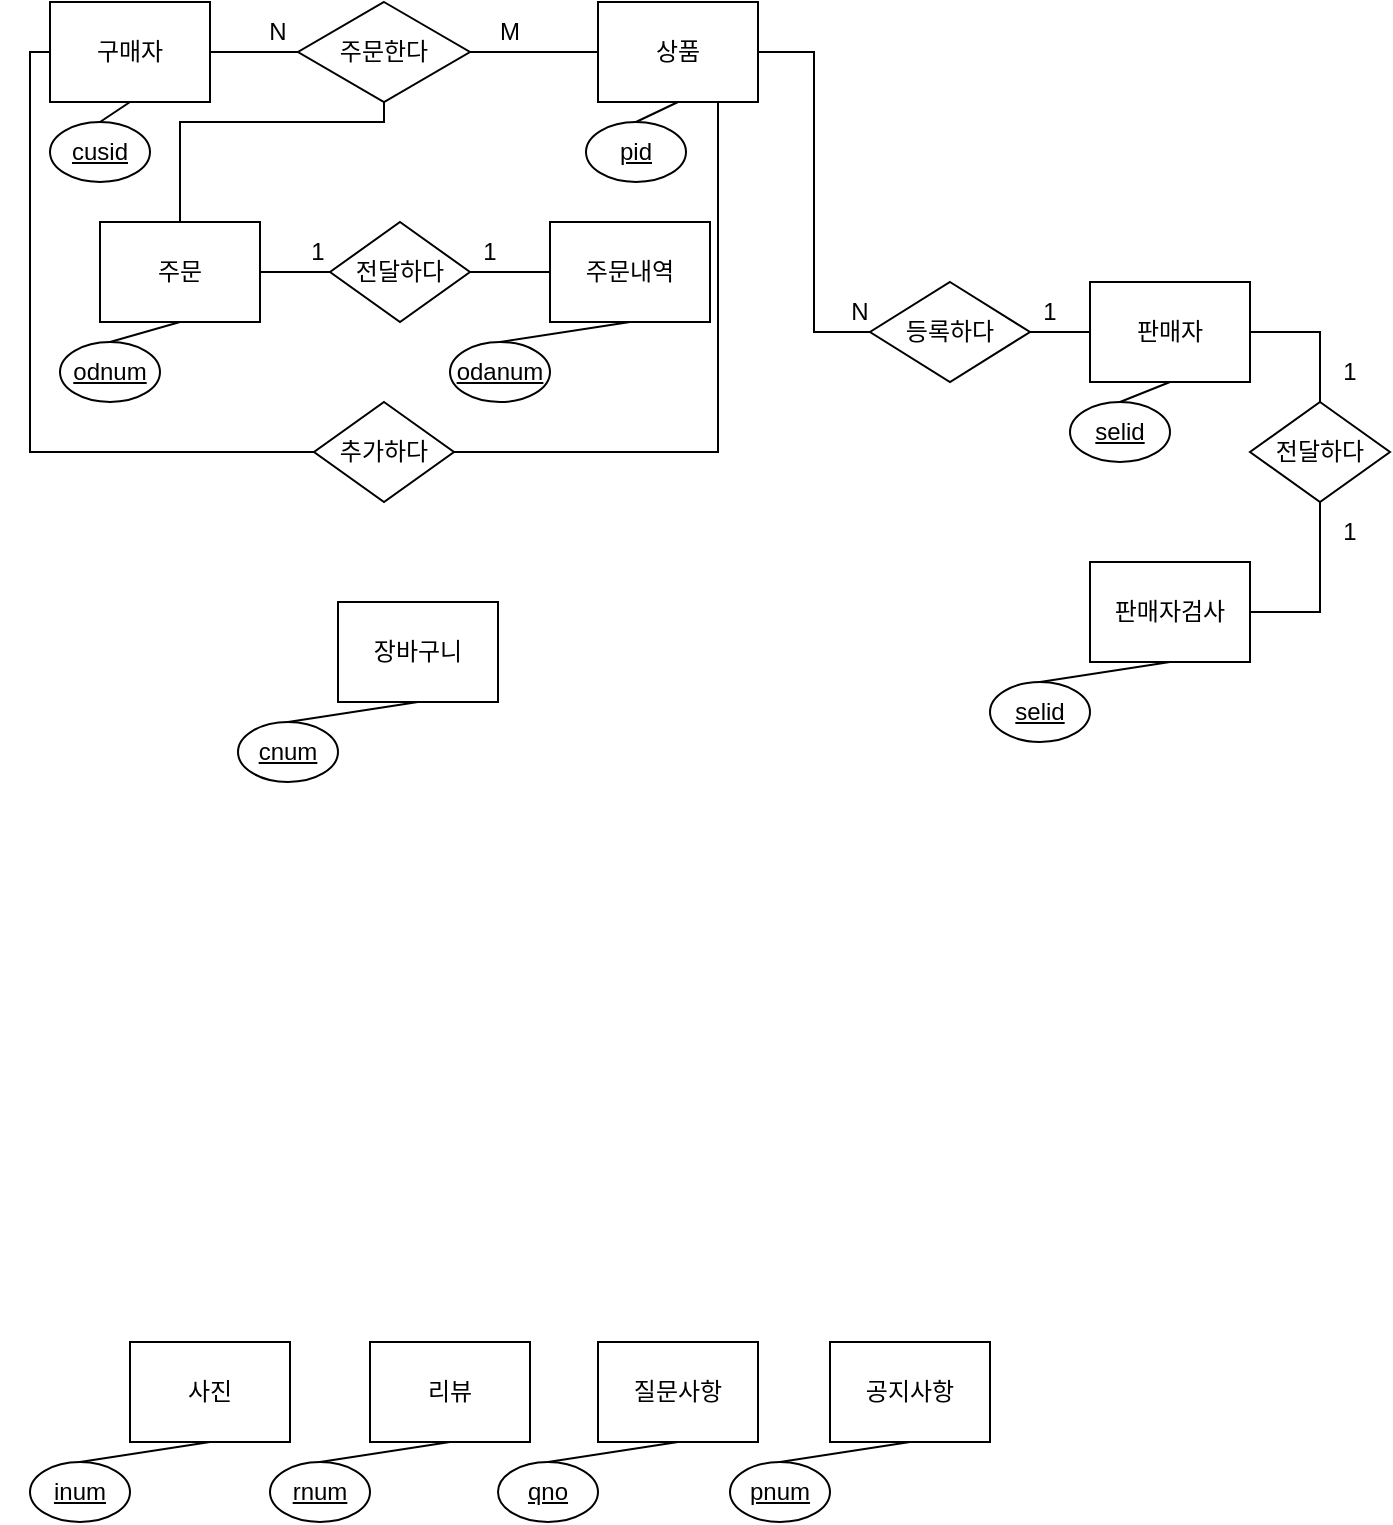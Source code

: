<mxfile version="16.5.6" type="github">
  <diagram id="3ubaDEm0hb08a8hIJgGj" name="Page-1">
    <mxGraphModel dx="852" dy="363" grid="1" gridSize="10" guides="1" tooltips="1" connect="1" arrows="1" fold="1" page="1" pageScale="1" pageWidth="827" pageHeight="1169" math="0" shadow="0">
      <root>
        <mxCell id="0" />
        <mxCell id="1" parent="0" />
        <mxCell id="yiM-oRdLQitEryWv0Pmn-25" value="" style="group" vertex="1" connectable="0" parent="1">
          <mxGeometry x="260" y="170" width="130" height="90" as="geometry" />
        </mxCell>
        <mxCell id="yiM-oRdLQitEryWv0Pmn-26" value="주문내역" style="rounded=0;whiteSpace=wrap;html=1;" vertex="1" parent="yiM-oRdLQitEryWv0Pmn-25">
          <mxGeometry x="50" width="80" height="50" as="geometry" />
        </mxCell>
        <mxCell id="yiM-oRdLQitEryWv0Pmn-27" value="odanum" style="ellipse;whiteSpace=wrap;html=1;align=center;fontStyle=4;" vertex="1" parent="yiM-oRdLQitEryWv0Pmn-25">
          <mxGeometry y="60" width="50" height="30" as="geometry" />
        </mxCell>
        <mxCell id="yiM-oRdLQitEryWv0Pmn-28" value="" style="endArrow=none;html=1;rounded=0;entryX=0.5;entryY=1;entryDx=0;entryDy=0;exitX=0.5;exitY=0;exitDx=0;exitDy=0;" edge="1" parent="yiM-oRdLQitEryWv0Pmn-25" source="yiM-oRdLQitEryWv0Pmn-27" target="yiM-oRdLQitEryWv0Pmn-26">
          <mxGeometry width="50" height="50" relative="1" as="geometry">
            <mxPoint x="300" y="160" as="sourcePoint" />
            <mxPoint x="350" y="110" as="targetPoint" />
          </mxGeometry>
        </mxCell>
        <mxCell id="yiM-oRdLQitEryWv0Pmn-79" value="1" style="text;html=1;strokeColor=none;fillColor=none;align=center;verticalAlign=middle;whiteSpace=wrap;rounded=0;" vertex="1" parent="yiM-oRdLQitEryWv0Pmn-25">
          <mxGeometry x="10" width="20" height="30" as="geometry" />
        </mxCell>
        <mxCell id="yiM-oRdLQitEryWv0Pmn-29" value="" style="group" vertex="1" connectable="0" parent="1">
          <mxGeometry x="400" y="730" width="130" height="90" as="geometry" />
        </mxCell>
        <mxCell id="yiM-oRdLQitEryWv0Pmn-30" value="공지사항" style="rounded=0;whiteSpace=wrap;html=1;" vertex="1" parent="yiM-oRdLQitEryWv0Pmn-29">
          <mxGeometry x="50" width="80" height="50" as="geometry" />
        </mxCell>
        <mxCell id="yiM-oRdLQitEryWv0Pmn-31" value="pnum" style="ellipse;whiteSpace=wrap;html=1;align=center;fontStyle=4;" vertex="1" parent="yiM-oRdLQitEryWv0Pmn-29">
          <mxGeometry y="60" width="50" height="30" as="geometry" />
        </mxCell>
        <mxCell id="yiM-oRdLQitEryWv0Pmn-32" value="" style="endArrow=none;html=1;rounded=0;entryX=0.5;entryY=1;entryDx=0;entryDy=0;exitX=0.5;exitY=0;exitDx=0;exitDy=0;" edge="1" parent="yiM-oRdLQitEryWv0Pmn-29" source="yiM-oRdLQitEryWv0Pmn-31" target="yiM-oRdLQitEryWv0Pmn-30">
          <mxGeometry width="50" height="50" relative="1" as="geometry">
            <mxPoint x="300" y="160" as="sourcePoint" />
            <mxPoint x="350" y="110" as="targetPoint" />
          </mxGeometry>
        </mxCell>
        <mxCell id="yiM-oRdLQitEryWv0Pmn-33" value="" style="group" vertex="1" connectable="0" parent="1">
          <mxGeometry x="154" y="360" width="130" height="90" as="geometry" />
        </mxCell>
        <mxCell id="yiM-oRdLQitEryWv0Pmn-34" value="장바구니" style="rounded=0;whiteSpace=wrap;html=1;" vertex="1" parent="yiM-oRdLQitEryWv0Pmn-33">
          <mxGeometry x="50" width="80" height="50" as="geometry" />
        </mxCell>
        <mxCell id="yiM-oRdLQitEryWv0Pmn-35" value="cnum" style="ellipse;whiteSpace=wrap;html=1;align=center;fontStyle=4;" vertex="1" parent="yiM-oRdLQitEryWv0Pmn-33">
          <mxGeometry y="60" width="50" height="30" as="geometry" />
        </mxCell>
        <mxCell id="yiM-oRdLQitEryWv0Pmn-36" value="" style="endArrow=none;html=1;rounded=0;entryX=0.5;entryY=1;entryDx=0;entryDy=0;exitX=0.5;exitY=0;exitDx=0;exitDy=0;" edge="1" parent="yiM-oRdLQitEryWv0Pmn-33" source="yiM-oRdLQitEryWv0Pmn-35" target="yiM-oRdLQitEryWv0Pmn-34">
          <mxGeometry width="50" height="50" relative="1" as="geometry">
            <mxPoint x="300" y="160" as="sourcePoint" />
            <mxPoint x="350" y="110" as="targetPoint" />
          </mxGeometry>
        </mxCell>
        <mxCell id="yiM-oRdLQitEryWv0Pmn-37" value="" style="group" vertex="1" connectable="0" parent="1">
          <mxGeometry x="284" y="730" width="130" height="90" as="geometry" />
        </mxCell>
        <mxCell id="yiM-oRdLQitEryWv0Pmn-38" value="질문사항" style="rounded=0;whiteSpace=wrap;html=1;" vertex="1" parent="yiM-oRdLQitEryWv0Pmn-37">
          <mxGeometry x="50" width="80" height="50" as="geometry" />
        </mxCell>
        <mxCell id="yiM-oRdLQitEryWv0Pmn-39" value="qno" style="ellipse;whiteSpace=wrap;html=1;align=center;fontStyle=4;" vertex="1" parent="yiM-oRdLQitEryWv0Pmn-37">
          <mxGeometry y="60" width="50" height="30" as="geometry" />
        </mxCell>
        <mxCell id="yiM-oRdLQitEryWv0Pmn-40" value="" style="endArrow=none;html=1;rounded=0;entryX=0.5;entryY=1;entryDx=0;entryDy=0;exitX=0.5;exitY=0;exitDx=0;exitDy=0;" edge="1" parent="yiM-oRdLQitEryWv0Pmn-37" source="yiM-oRdLQitEryWv0Pmn-39" target="yiM-oRdLQitEryWv0Pmn-38">
          <mxGeometry width="50" height="50" relative="1" as="geometry">
            <mxPoint x="300" y="160" as="sourcePoint" />
            <mxPoint x="350" y="110" as="targetPoint" />
          </mxGeometry>
        </mxCell>
        <mxCell id="yiM-oRdLQitEryWv0Pmn-41" value="" style="group" vertex="1" connectable="0" parent="1">
          <mxGeometry x="50" y="730" width="130" height="90" as="geometry" />
        </mxCell>
        <mxCell id="yiM-oRdLQitEryWv0Pmn-42" value="사진" style="rounded=0;whiteSpace=wrap;html=1;" vertex="1" parent="yiM-oRdLQitEryWv0Pmn-41">
          <mxGeometry x="50" width="80" height="50" as="geometry" />
        </mxCell>
        <mxCell id="yiM-oRdLQitEryWv0Pmn-43" value="inum" style="ellipse;whiteSpace=wrap;html=1;align=center;fontStyle=4;" vertex="1" parent="yiM-oRdLQitEryWv0Pmn-41">
          <mxGeometry y="60" width="50" height="30" as="geometry" />
        </mxCell>
        <mxCell id="yiM-oRdLQitEryWv0Pmn-44" value="" style="endArrow=none;html=1;rounded=0;entryX=0.5;entryY=1;entryDx=0;entryDy=0;exitX=0.5;exitY=0;exitDx=0;exitDy=0;" edge="1" parent="yiM-oRdLQitEryWv0Pmn-41" source="yiM-oRdLQitEryWv0Pmn-43" target="yiM-oRdLQitEryWv0Pmn-42">
          <mxGeometry width="50" height="50" relative="1" as="geometry">
            <mxPoint x="300" y="160" as="sourcePoint" />
            <mxPoint x="350" y="110" as="targetPoint" />
          </mxGeometry>
        </mxCell>
        <mxCell id="yiM-oRdLQitEryWv0Pmn-45" value="" style="group" vertex="1" connectable="0" parent="1">
          <mxGeometry x="530" y="340" width="130" height="90" as="geometry" />
        </mxCell>
        <mxCell id="yiM-oRdLQitEryWv0Pmn-46" value="판매자검사" style="rounded=0;whiteSpace=wrap;html=1;" vertex="1" parent="yiM-oRdLQitEryWv0Pmn-45">
          <mxGeometry x="50" width="80" height="50" as="geometry" />
        </mxCell>
        <mxCell id="yiM-oRdLQitEryWv0Pmn-47" value="selid" style="ellipse;whiteSpace=wrap;html=1;align=center;fontStyle=4;" vertex="1" parent="yiM-oRdLQitEryWv0Pmn-45">
          <mxGeometry y="60" width="50" height="30" as="geometry" />
        </mxCell>
        <mxCell id="yiM-oRdLQitEryWv0Pmn-48" value="" style="endArrow=none;html=1;rounded=0;entryX=0.5;entryY=1;entryDx=0;entryDy=0;exitX=0.5;exitY=0;exitDx=0;exitDy=0;" edge="1" parent="yiM-oRdLQitEryWv0Pmn-45" source="yiM-oRdLQitEryWv0Pmn-47" target="yiM-oRdLQitEryWv0Pmn-46">
          <mxGeometry width="50" height="50" relative="1" as="geometry">
            <mxPoint x="300" y="160" as="sourcePoint" />
            <mxPoint x="350" y="110" as="targetPoint" />
          </mxGeometry>
        </mxCell>
        <mxCell id="yiM-oRdLQitEryWv0Pmn-49" value="" style="group" vertex="1" connectable="0" parent="1">
          <mxGeometry x="170" y="730" width="130" height="90" as="geometry" />
        </mxCell>
        <mxCell id="yiM-oRdLQitEryWv0Pmn-50" value="리뷰" style="rounded=0;whiteSpace=wrap;html=1;" vertex="1" parent="yiM-oRdLQitEryWv0Pmn-49">
          <mxGeometry x="50" width="80" height="50" as="geometry" />
        </mxCell>
        <mxCell id="yiM-oRdLQitEryWv0Pmn-51" value="rnum" style="ellipse;whiteSpace=wrap;html=1;align=center;fontStyle=4;" vertex="1" parent="yiM-oRdLQitEryWv0Pmn-49">
          <mxGeometry y="60" width="50" height="30" as="geometry" />
        </mxCell>
        <mxCell id="yiM-oRdLQitEryWv0Pmn-52" value="" style="endArrow=none;html=1;rounded=0;entryX=0.5;entryY=1;entryDx=0;entryDy=0;exitX=0.5;exitY=0;exitDx=0;exitDy=0;" edge="1" parent="yiM-oRdLQitEryWv0Pmn-49" source="yiM-oRdLQitEryWv0Pmn-51" target="yiM-oRdLQitEryWv0Pmn-50">
          <mxGeometry width="50" height="50" relative="1" as="geometry">
            <mxPoint x="300" y="160" as="sourcePoint" />
            <mxPoint x="350" y="110" as="targetPoint" />
          </mxGeometry>
        </mxCell>
        <mxCell id="yiM-oRdLQitEryWv0Pmn-1" value="구매자" style="rounded=0;whiteSpace=wrap;html=1;" vertex="1" parent="1">
          <mxGeometry x="60" y="60" width="80" height="50" as="geometry" />
        </mxCell>
        <mxCell id="yiM-oRdLQitEryWv0Pmn-8" value="cusid" style="ellipse;whiteSpace=wrap;html=1;align=center;fontStyle=4;" vertex="1" parent="1">
          <mxGeometry x="60" y="120" width="50" height="30" as="geometry" />
        </mxCell>
        <mxCell id="yiM-oRdLQitEryWv0Pmn-10" value="" style="endArrow=none;html=1;rounded=0;entryX=0.5;entryY=1;entryDx=0;entryDy=0;exitX=0.5;exitY=0;exitDx=0;exitDy=0;" edge="1" parent="1" source="yiM-oRdLQitEryWv0Pmn-8" target="yiM-oRdLQitEryWv0Pmn-1">
          <mxGeometry width="50" height="50" relative="1" as="geometry">
            <mxPoint x="310" y="220" as="sourcePoint" />
            <mxPoint x="360" y="170" as="targetPoint" />
          </mxGeometry>
        </mxCell>
        <mxCell id="yiM-oRdLQitEryWv0Pmn-21" value="" style="group" vertex="1" connectable="0" parent="1">
          <mxGeometry x="35" y="170" width="130" height="90" as="geometry" />
        </mxCell>
        <mxCell id="yiM-oRdLQitEryWv0Pmn-22" value="주문" style="rounded=0;whiteSpace=wrap;html=1;" vertex="1" parent="yiM-oRdLQitEryWv0Pmn-21">
          <mxGeometry x="50" width="80" height="50" as="geometry" />
        </mxCell>
        <mxCell id="yiM-oRdLQitEryWv0Pmn-23" value="odnum" style="ellipse;whiteSpace=wrap;html=1;align=center;fontStyle=4;" vertex="1" parent="yiM-oRdLQitEryWv0Pmn-21">
          <mxGeometry x="30" y="60" width="50" height="30" as="geometry" />
        </mxCell>
        <mxCell id="yiM-oRdLQitEryWv0Pmn-24" value="" style="endArrow=none;html=1;rounded=0;entryX=0.5;entryY=1;entryDx=0;entryDy=0;exitX=0.5;exitY=0;exitDx=0;exitDy=0;" edge="1" parent="yiM-oRdLQitEryWv0Pmn-21" source="yiM-oRdLQitEryWv0Pmn-23" target="yiM-oRdLQitEryWv0Pmn-22">
          <mxGeometry width="50" height="50" relative="1" as="geometry">
            <mxPoint x="300" y="160" as="sourcePoint" />
            <mxPoint x="350" y="110" as="targetPoint" />
          </mxGeometry>
        </mxCell>
        <mxCell id="yiM-oRdLQitEryWv0Pmn-53" value="" style="group" vertex="1" connectable="0" parent="1">
          <mxGeometry x="284" y="60" width="130" height="90" as="geometry" />
        </mxCell>
        <mxCell id="yiM-oRdLQitEryWv0Pmn-18" value="상품" style="rounded=0;whiteSpace=wrap;html=1;" vertex="1" parent="yiM-oRdLQitEryWv0Pmn-53">
          <mxGeometry x="50" width="80" height="50" as="geometry" />
        </mxCell>
        <mxCell id="yiM-oRdLQitEryWv0Pmn-19" value="pid" style="ellipse;whiteSpace=wrap;html=1;align=center;fontStyle=4;" vertex="1" parent="yiM-oRdLQitEryWv0Pmn-53">
          <mxGeometry x="44" y="60" width="50" height="30" as="geometry" />
        </mxCell>
        <mxCell id="yiM-oRdLQitEryWv0Pmn-20" value="" style="endArrow=none;html=1;rounded=0;entryX=0.5;entryY=1;entryDx=0;entryDy=0;exitX=0.5;exitY=0;exitDx=0;exitDy=0;" edge="1" parent="yiM-oRdLQitEryWv0Pmn-53" source="yiM-oRdLQitEryWv0Pmn-19" target="yiM-oRdLQitEryWv0Pmn-18">
          <mxGeometry width="50" height="50" relative="1" as="geometry">
            <mxPoint x="300" y="160" as="sourcePoint" />
            <mxPoint x="350" y="110" as="targetPoint" />
          </mxGeometry>
        </mxCell>
        <mxCell id="yiM-oRdLQitEryWv0Pmn-13" value="판매자" style="rounded=0;whiteSpace=wrap;html=1;" vertex="1" parent="1">
          <mxGeometry x="580" y="200" width="80" height="50" as="geometry" />
        </mxCell>
        <mxCell id="yiM-oRdLQitEryWv0Pmn-14" value="selid" style="ellipse;whiteSpace=wrap;html=1;align=center;fontStyle=4;" vertex="1" parent="1">
          <mxGeometry x="570" y="260" width="50" height="30" as="geometry" />
        </mxCell>
        <mxCell id="yiM-oRdLQitEryWv0Pmn-15" value="" style="endArrow=none;html=1;rounded=0;entryX=0.5;entryY=1;entryDx=0;entryDy=0;exitX=0.5;exitY=0;exitDx=0;exitDy=0;" edge="1" parent="1" source="yiM-oRdLQitEryWv0Pmn-14" target="yiM-oRdLQitEryWv0Pmn-13">
          <mxGeometry width="50" height="50" relative="1" as="geometry">
            <mxPoint x="830" y="370" as="sourcePoint" />
            <mxPoint x="620" y="260" as="targetPoint" />
          </mxGeometry>
        </mxCell>
        <mxCell id="yiM-oRdLQitEryWv0Pmn-55" value="주문한다" style="rhombus;whiteSpace=wrap;html=1;" vertex="1" parent="1">
          <mxGeometry x="184" y="60" width="86" height="50" as="geometry" />
        </mxCell>
        <mxCell id="yiM-oRdLQitEryWv0Pmn-56" value="" style="endArrow=none;html=1;rounded=0;entryX=0;entryY=0.5;entryDx=0;entryDy=0;exitX=1;exitY=0.5;exitDx=0;exitDy=0;" edge="1" parent="1" source="yiM-oRdLQitEryWv0Pmn-1" target="yiM-oRdLQitEryWv0Pmn-55">
          <mxGeometry width="50" height="50" relative="1" as="geometry">
            <mxPoint x="340" y="190" as="sourcePoint" />
            <mxPoint x="390" y="140" as="targetPoint" />
          </mxGeometry>
        </mxCell>
        <mxCell id="yiM-oRdLQitEryWv0Pmn-58" value="N" style="text;html=1;strokeColor=none;fillColor=none;align=center;verticalAlign=middle;whiteSpace=wrap;rounded=0;" vertex="1" parent="1">
          <mxGeometry x="164" y="60" width="20" height="30" as="geometry" />
        </mxCell>
        <mxCell id="yiM-oRdLQitEryWv0Pmn-62" value="" style="endArrow=none;html=1;rounded=0;entryX=0.5;entryY=1;entryDx=0;entryDy=0;exitX=0.5;exitY=0;exitDx=0;exitDy=0;edgeStyle=orthogonalEdgeStyle;" edge="1" parent="1" source="yiM-oRdLQitEryWv0Pmn-22" target="yiM-oRdLQitEryWv0Pmn-55">
          <mxGeometry width="50" height="50" relative="1" as="geometry">
            <mxPoint x="340" y="190" as="sourcePoint" />
            <mxPoint x="390" y="140" as="targetPoint" />
            <Array as="points">
              <mxPoint x="125" y="120" />
              <mxPoint x="227" y="120" />
            </Array>
          </mxGeometry>
        </mxCell>
        <mxCell id="yiM-oRdLQitEryWv0Pmn-63" value="등록하다" style="rhombus;whiteSpace=wrap;html=1;" vertex="1" parent="1">
          <mxGeometry x="470" y="200" width="80" height="50" as="geometry" />
        </mxCell>
        <mxCell id="yiM-oRdLQitEryWv0Pmn-61" value="M" style="text;html=1;strokeColor=none;fillColor=none;align=center;verticalAlign=middle;whiteSpace=wrap;rounded=0;" vertex="1" parent="1">
          <mxGeometry x="280" y="60" width="20" height="30" as="geometry" />
        </mxCell>
        <mxCell id="yiM-oRdLQitEryWv0Pmn-65" value="" style="endArrow=none;html=1;rounded=0;entryX=1;entryY=0.5;entryDx=0;entryDy=0;exitX=0;exitY=0.5;exitDx=0;exitDy=0;" edge="1" parent="1" source="yiM-oRdLQitEryWv0Pmn-18" target="yiM-oRdLQitEryWv0Pmn-55">
          <mxGeometry width="50" height="50" relative="1" as="geometry">
            <mxPoint x="340" y="270" as="sourcePoint" />
            <mxPoint x="390" y="220" as="targetPoint" />
          </mxGeometry>
        </mxCell>
        <mxCell id="yiM-oRdLQitEryWv0Pmn-66" value="" style="endArrow=none;html=1;rounded=0;entryX=0;entryY=0.5;entryDx=0;entryDy=0;exitX=1;exitY=0.5;exitDx=0;exitDy=0;edgeStyle=orthogonalEdgeStyle;" edge="1" parent="1" source="yiM-oRdLQitEryWv0Pmn-18" target="yiM-oRdLQitEryWv0Pmn-63">
          <mxGeometry width="50" height="50" relative="1" as="geometry">
            <mxPoint x="340" y="270" as="sourcePoint" />
            <mxPoint x="390" y="220" as="targetPoint" />
          </mxGeometry>
        </mxCell>
        <mxCell id="yiM-oRdLQitEryWv0Pmn-67" value="" style="endArrow=none;html=1;rounded=0;entryX=0;entryY=0.5;entryDx=0;entryDy=0;exitX=1;exitY=0.5;exitDx=0;exitDy=0;" edge="1" parent="1" source="yiM-oRdLQitEryWv0Pmn-63" target="yiM-oRdLQitEryWv0Pmn-13">
          <mxGeometry width="50" height="50" relative="1" as="geometry">
            <mxPoint x="340" y="270" as="sourcePoint" />
            <mxPoint x="390" y="220" as="targetPoint" />
          </mxGeometry>
        </mxCell>
        <mxCell id="yiM-oRdLQitEryWv0Pmn-68" value="1" style="text;html=1;strokeColor=none;fillColor=none;align=center;verticalAlign=middle;whiteSpace=wrap;rounded=0;" vertex="1" parent="1">
          <mxGeometry x="550" y="200" width="20" height="30" as="geometry" />
        </mxCell>
        <mxCell id="yiM-oRdLQitEryWv0Pmn-69" value="N" style="text;html=1;strokeColor=none;fillColor=none;align=center;verticalAlign=middle;whiteSpace=wrap;rounded=0;" vertex="1" parent="1">
          <mxGeometry x="455" y="200" width="20" height="30" as="geometry" />
        </mxCell>
        <mxCell id="yiM-oRdLQitEryWv0Pmn-70" value="전달하다" style="rhombus;whiteSpace=wrap;html=1;" vertex="1" parent="1">
          <mxGeometry x="660" y="260" width="70" height="50" as="geometry" />
        </mxCell>
        <mxCell id="yiM-oRdLQitEryWv0Pmn-71" value="" style="endArrow=none;html=1;rounded=0;entryX=0.5;entryY=0;entryDx=0;entryDy=0;exitX=1;exitY=0.5;exitDx=0;exitDy=0;edgeStyle=orthogonalEdgeStyle;" edge="1" parent="1" source="yiM-oRdLQitEryWv0Pmn-13" target="yiM-oRdLQitEryWv0Pmn-70">
          <mxGeometry width="50" height="50" relative="1" as="geometry">
            <mxPoint x="390" y="290" as="sourcePoint" />
            <mxPoint x="440" y="240" as="targetPoint" />
          </mxGeometry>
        </mxCell>
        <mxCell id="yiM-oRdLQitEryWv0Pmn-72" value="" style="endArrow=none;html=1;rounded=0;entryX=0.5;entryY=1;entryDx=0;entryDy=0;exitX=1;exitY=0.5;exitDx=0;exitDy=0;edgeStyle=orthogonalEdgeStyle;" edge="1" parent="1" source="yiM-oRdLQitEryWv0Pmn-46" target="yiM-oRdLQitEryWv0Pmn-70">
          <mxGeometry width="50" height="50" relative="1" as="geometry">
            <mxPoint x="390" y="290" as="sourcePoint" />
            <mxPoint x="440" y="240" as="targetPoint" />
          </mxGeometry>
        </mxCell>
        <mxCell id="yiM-oRdLQitEryWv0Pmn-73" value="1" style="text;html=1;strokeColor=none;fillColor=none;align=center;verticalAlign=middle;whiteSpace=wrap;rounded=0;" vertex="1" parent="1">
          <mxGeometry x="700" y="230" width="20" height="30" as="geometry" />
        </mxCell>
        <mxCell id="yiM-oRdLQitEryWv0Pmn-74" value="1" style="text;html=1;strokeColor=none;fillColor=none;align=center;verticalAlign=middle;whiteSpace=wrap;rounded=0;" vertex="1" parent="1">
          <mxGeometry x="700" y="310" width="20" height="30" as="geometry" />
        </mxCell>
        <mxCell id="yiM-oRdLQitEryWv0Pmn-75" value="전달하다" style="rhombus;whiteSpace=wrap;html=1;" vertex="1" parent="1">
          <mxGeometry x="200" y="170" width="70" height="50" as="geometry" />
        </mxCell>
        <mxCell id="yiM-oRdLQitEryWv0Pmn-76" value="" style="endArrow=none;html=1;rounded=0;entryX=0;entryY=0.5;entryDx=0;entryDy=0;exitX=1;exitY=0.5;exitDx=0;exitDy=0;" edge="1" parent="1" source="yiM-oRdLQitEryWv0Pmn-22" target="yiM-oRdLQitEryWv0Pmn-75">
          <mxGeometry width="50" height="50" relative="1" as="geometry">
            <mxPoint x="390" y="290" as="sourcePoint" />
            <mxPoint x="440" y="240" as="targetPoint" />
          </mxGeometry>
        </mxCell>
        <mxCell id="yiM-oRdLQitEryWv0Pmn-77" value="" style="endArrow=none;html=1;rounded=0;entryX=0;entryY=0.5;entryDx=0;entryDy=0;" edge="1" parent="1" target="yiM-oRdLQitEryWv0Pmn-26">
          <mxGeometry width="50" height="50" relative="1" as="geometry">
            <mxPoint x="270" y="195" as="sourcePoint" />
            <mxPoint x="440" y="240" as="targetPoint" />
          </mxGeometry>
        </mxCell>
        <mxCell id="yiM-oRdLQitEryWv0Pmn-78" value="1" style="text;html=1;strokeColor=none;fillColor=none;align=center;verticalAlign=middle;whiteSpace=wrap;rounded=0;" vertex="1" parent="1">
          <mxGeometry x="184" y="170" width="20" height="30" as="geometry" />
        </mxCell>
        <mxCell id="yiM-oRdLQitEryWv0Pmn-80" value="추가하다" style="rhombus;whiteSpace=wrap;html=1;" vertex="1" parent="1">
          <mxGeometry x="192" y="260" width="70" height="50" as="geometry" />
        </mxCell>
        <mxCell id="yiM-oRdLQitEryWv0Pmn-81" value="" style="endArrow=none;html=1;rounded=0;entryX=0.75;entryY=1;entryDx=0;entryDy=0;exitX=1;exitY=0.5;exitDx=0;exitDy=0;edgeStyle=orthogonalEdgeStyle;" edge="1" parent="1" source="yiM-oRdLQitEryWv0Pmn-80" target="yiM-oRdLQitEryWv0Pmn-18">
          <mxGeometry width="50" height="50" relative="1" as="geometry">
            <mxPoint x="390" y="210" as="sourcePoint" />
            <mxPoint x="440" y="160" as="targetPoint" />
          </mxGeometry>
        </mxCell>
        <mxCell id="yiM-oRdLQitEryWv0Pmn-82" value="" style="endArrow=none;html=1;rounded=0;entryX=0;entryY=0.5;entryDx=0;entryDy=0;exitX=0;exitY=0.5;exitDx=0;exitDy=0;edgeStyle=orthogonalEdgeStyle;" edge="1" parent="1" source="yiM-oRdLQitEryWv0Pmn-80" target="yiM-oRdLQitEryWv0Pmn-1">
          <mxGeometry width="50" height="50" relative="1" as="geometry">
            <mxPoint x="190" y="280" as="sourcePoint" />
            <mxPoint x="440" y="200" as="targetPoint" />
          </mxGeometry>
        </mxCell>
      </root>
    </mxGraphModel>
  </diagram>
</mxfile>
